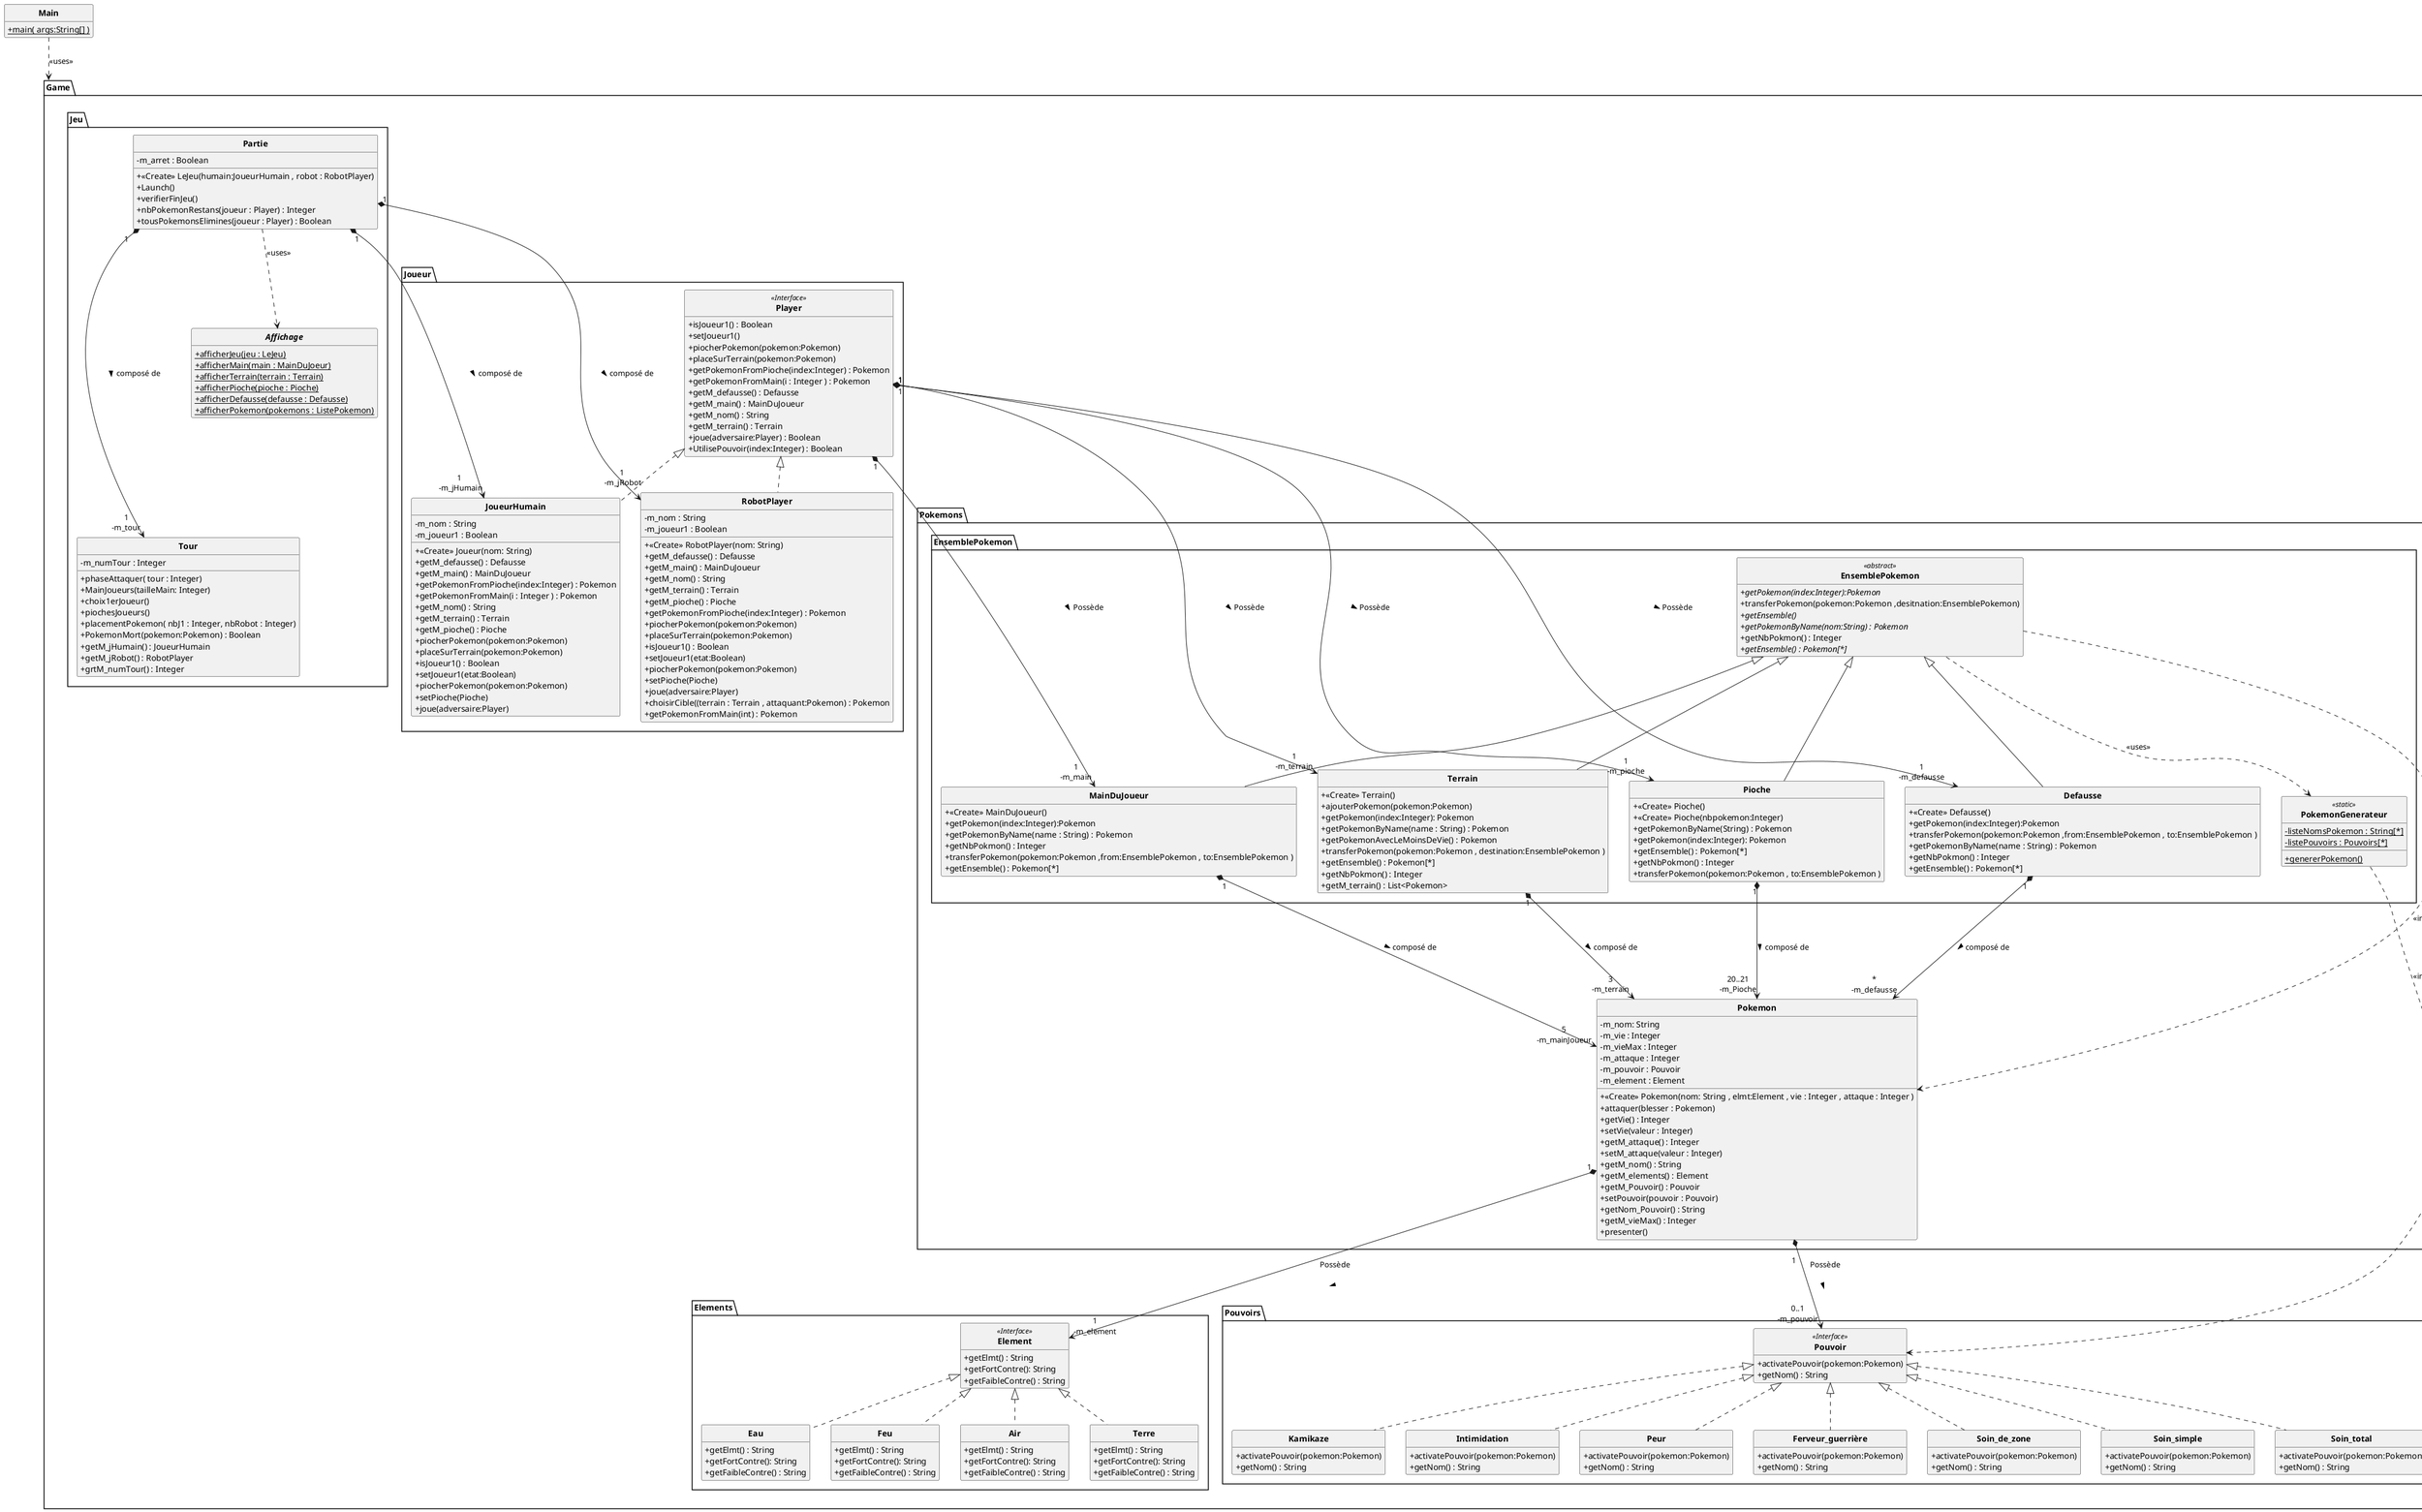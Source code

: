 @startuml
'https://plantuml.com/class-diagram
skinparam classAttributeIconSize 0
skinparam classFontStyle Bold
skinparam style strictuml
hide empty members


package Game
{
    package Elements
    {

        class Element <<Interface>>
            {
                + getElmt() : String
                + getFortContre(): String
                + getFaibleContre() : String
            }

        class Terre implements Element
            {
                + getElmt() : String
                + getFortContre(): String
                + getFaibleContre() : String
            }

        class Eau implements Element
            {
                + getElmt() : String
                + getFortContre(): String
                + getFaibleContre() : String
            }

        class Feu implements Element
            {
                + getElmt() : String
                + getFortContre(): String
                + getFaibleContre() : String
            }

        class Air implements Element
            {
                + getElmt() : String
                + getFortContre(): String
                + getFaibleContre() : String
            }
    }
    package Pouvoirs
    {
        class Pouvoir <<Interface>>
            {
                + activatePouvoir(pokemon:Pokemon)
                + getNom() : String
            }
           class Peur implements Pouvoir
           {
                + activatePouvoir(pokemon:Pokemon)
                + getNom() : String

           }
           class Ferveur_guerrière implements Pouvoir
           {
                + activatePouvoir(pokemon:Pokemon)
                + getNom() : String
           }
           class Soin_de_zone implements Pouvoir
           {
                + activatePouvoir(pokemon:Pokemon)
                + getNom() : String
           }
           class Soin_simple implements Pouvoir
           {
                + activatePouvoir(pokemon:Pokemon)
                + getNom() : String
           }
           class Soin_total implements Pouvoir
           {
                + activatePouvoir(pokemon:Pokemon)
                + getNom() : String
           }
           class Kamikaze implements Pouvoir
           {
                + activatePouvoir(pokemon:Pokemon)
                + getNom() : String
           }
           class Intimidation implements Pouvoir
           {
                + activatePouvoir(pokemon:Pokemon)
                + getNom() : String
           }

    }




    package Joueur
    {
        class Player <<Interface>>
        {
            + isJoueur1() : Boolean
            + setJoueur1()
            + piocherPokemon(pokemon:Pokemon)
            + placeSurTerrain(pokemon:Pokemon)
            + getPokemonFromPioche(index:Integer) : Pokemon
            + getPokemonFromMain(i : Integer ) : Pokemon
            + getM_defausse() : Defausse
            + getM_main() : MainDuJoueur
            + getM_nom() : String
            + getM_terrain() : Terrain
            + joue(adversaire:Player) : Boolean
            + UtilisePouvoir(index:Integer) : Boolean
        }
        class JoueurHumain implements Player
                    {
                        - m_nom : String
                        - m_joueur1 : Boolean
                        + <<Create>> Joueur(nom: String)
                        + getM_defausse() : Defausse
                        + getM_main() : MainDuJoueur
                        + getPokemonFromPioche(index:Integer) : Pokemon
                        + getPokemonFromMain(i : Integer ) : Pokemon
                        + getM_nom() : String
                        + getM_terrain() : Terrain
                        + getM_pioche() : Pioche
                        + piocherPokemon(pokemon:Pokemon)
                        + placeSurTerrain(pokemon:Pokemon)
                        + isJoueur1() : Boolean
                        + setJoueur1(etat:Boolean)
                        + piocherPokemon(pokemon:Pokemon)
                        + setPioche(Pioche)
                        + joue(adversaire:Player)

                    }
        class RobotPlayer implements Player
                            {
                                - m_nom : String
                                - m_joueur1 : Boolean
                                + <<Create>> RobotPlayer(nom: String)
                                + getM_defausse() : Defausse
                                + getM_main() : MainDuJoueur
                                + getM_nom() : String
                                + getM_terrain() : Terrain
                                + getM_pioche() : Pioche
                                + getPokemonFromPioche(index:Integer) : Pokemon
                                + piocherPokemon(pokemon:Pokemon)
                                + placeSurTerrain(pokemon:Pokemon)
                                + isJoueur1() : Boolean
                                + setJoueur1(etat:Boolean)
                                + piocherPokemon(pokemon:Pokemon)
                                + setPioche(Pioche)
                                + joue(adversaire:Player)
                                + choisirCible((terrain : Terrain , attaquant:Pokemon) : Pokemon
                                + getPokemonFromMain(int) : Pokemon
                            }
    }
    package Pokemons
    {
        class Pokemon
            {
                - m_nom: String
                - m_vie : Integer
                - m_vieMax : Integer
                - m_attaque : Integer
                - m_pouvoir : Pouvoir
                - m_element : Element
                + <<Create>> Pokemon(nom: String , elmt:Element , vie : Integer , attaque : Integer )
                + attaquer(blesser : Pokemon)
                + getVie() : Integer
                + setVie(valeur : Integer)
                + getM_attaque() : Integer
                + setM_attaque(valeur : Integer)
                + getM_nom() : String
                + getM_elements() : Element
                + getM_Pouvoir() : Pouvoir
                + setPouvoir(pouvoir : Pouvoir)
                + getNom_Pouvoir() : String
                + getM_vieMax() : Integer
                + presenter()
            }
         package EnsemblePokemon
            {
                class  EnsemblePokemon <<abstract>>
                {
                    + {abstract} getPokemon(index:Integer):Pokemon
                    + transferPokemon(pokemon:Pokemon ,desitnation:EnsemblePokemon)
                    + {abstract} getEnsemble()
                    + {abstract} getPokemonByName(nom:String) : Pokemon
                    + getNbPokmon() : Integer
                    + {abstract} getEnsemble() : Pokemon[*]
                }
                class  PokemonGenerateur <<static>>
                {
                    - {static} listeNomsPokemon : String[*]
                    - {static} listePouvoirs : Pouvoirs[*]
                    + {static} genererPokemon()

                }
                class Defausse extends EnsemblePokemon
                    {
                        + <<Create>> Defausse()
                        + getPokemon(index:Integer):Pokemon
                        + transferPokemon(pokemon:Pokemon ,from:EnsemblePokemon , to:EnsemblePokemon )
                        + getPokemonByName(name : String) : Pokemon
                        + getNbPokmon() : Integer
                        + getEnsemble() : Pokemon[*]
                    }

                class MainDuJoueur extends EnsemblePokemon
                    {
                        + <<Create>> MainDuJoueur()
                        + getPokemon(index:Integer):Pokemon
                        + getPokemonByName(name : String) : Pokemon
                        + getNbPokmon() : Integer
                        + transferPokemon(pokemon:Pokemon ,from:EnsemblePokemon , to:EnsemblePokemon )
                        + getEnsemble() : Pokemon[*]
                    }

                class Terrain extends EnsemblePokemon
                    {
                        + <<Create>> Terrain()
                        + ajouterPokemon(pokemon:Pokemon)
                        + getPokemon(index:Integer): Pokemon
                        + getPokemonByName(name : String) : Pokemon
                        + getPokemonAvecLeMoinsDeVie() : Pokemon
                        + transferPokemon(pokemon:Pokemon , destination:EnsemblePokemon )
                        + getEnsemble() : Pokemon[*]
                        + getNbPokmon() : Integer
                        +getM_terrain() : List<Pokemon>
                    }

                class Pioche extends EnsemblePokemon
                    {
                        + <<Create>> Pioche()
                        + <<Create>> Pioche(nbpokemon:Integer)
                        + getPokemonByName(String) : Pokemon
                        + getPokemon(index:Integer): Pokemon
                        + getEnsemble() : Pokemon[*]
                        + getNbPokmon() : Integer
                        + transferPokemon(pokemon:Pokemon , to:EnsemblePokemon )
                    }
            }
    }


    package Jeu
    {
        class Tour
        {
            - m_numTour : Integer
            + phaseAttaquer( tour : Integer)
            + MainJoueurs(tailleMain: Integer)
            + choix1erJoueur()
            + piochesJoueurs()
            + placementPokemon( nbJ1 : Integer, nbRobot : Integer)
            + PokemonMort(pokemon:Pokemon) : Boolean
            + getM_jHumain() : JoueurHumain
            + getM_jRobot() : RobotPlayer
            + grtM_numTour() : Integer
        }
        class Partie
        {
            - m_arret : Boolean
            + <<Create>> LeJeu(humain:JoueurHumain , robot : RobotPlayer)
            + Launch()
            + verifierFinJeu()
            + nbPokemonRestans(joueur : Player) : Integer
            + tousPokemonsElimines(joueur : Player) : Boolean


        }
        abstract Affichage
        {
            + {static} afficherJeu(jeu : LeJeu)
            + {static} afficherMain(main : MainDuJoeur)
            + {static} afficherTerrain(terrain : Terrain)
            + {static} afficherPioche(pioche : Pioche)
            + {static} afficherDefausse(defausse : Defausse)
            + {static} afficherPokemon(pokemons : ListePokemon)
        }
    }

}
class Main
{
    + {static} main( args:String[] )
}
Main ..> Game : <<uses>>

Partie "1" *---> "1\n-m_tour" Tour : composé de \t\t >
Partie "1" *---> "1 \n-m_jHumain"  JoueurHumain : composé de \t\t >
Partie "1" *---> "1 \n-m_jRobot"  RobotPlayer : composé de \t\t >
Pioche "1" *---> "20..21\n-m_Pioche" Pokemon : composé de \t\t >
MainDuJoueur "1" *---> "5\n-m_mainJoueur" Pokemon : composé de \t\t >
Terrain "1" *---> "3\n-m_terrain" Pokemon : composé de \t\t >
Defausse "1" *---> "*\n-m_defausse" Pokemon : composé de \t\t >

Player "1" *---> "1\n-m_terrain" Terrain : Possède  \t\t >
Player "1" *---> "1\n-m_pioche" Pioche : Possède \t\t >
Player "1" *---> "1\n-m_main" MainDuJoueur : Possède \t\t >
Player "1" *---> "1\n-m_defausse" Defausse : Possède \t\t >
Pokemon "\n 1" *--> "1\n-m_element" Element : Possède\n\n >
Pokemon "\n 1" *--> "0..1\n-m_pouvoir" Pouvoir : Possède\n\n >

Game.Pokemons.EnsemblePokemon.EnsemblePokemon ..> PokemonGenerateur : <<uses>>
Partie ..> Affichage : <<uses>>
Game.Pokemons.EnsemblePokemon.EnsemblePokemon ..> Pokemon  : <<instantiate>>
PokemonGenerateur ..> Pouvoir : <<instanciate>>


@enduml
